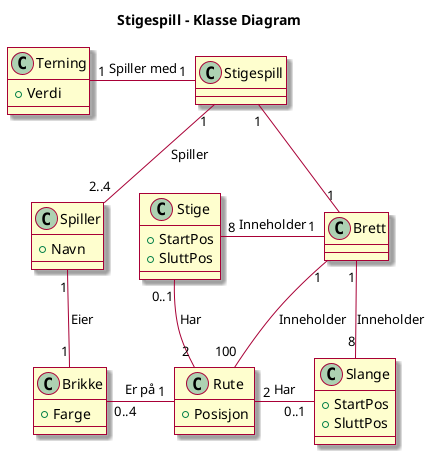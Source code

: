 @startuml Klassediagram

skin rose

title Stigespill - Klasse Diagram

class Stigespill{}
class Brett{}
class Rute{
	+Posisjon
}
class Slange{
	+StartPos
	+SluttPos
}
class Stige{
	+StartPos
	+SluttPos
}
class Spiller{
	+Navn
}
class Brikke{
	+Farge
}
class Terning{
	+Verdi
}

Brett "1" -down- "100" Rute: Inneholder
Brett "1" -right- "8" Slange: Inneholder
Brett "1" -left- "8" Stige: Inneholder
Rute "2" -right- "0..1" Slange: Har
Rute "2" -left- "0..1" Stige: Har
Stigespill "1" -down- "2..4" Spiller: Spiller
Stigespill "1" -down- "1" Brett
Stigespill "1" -left- "1" Terning: Spiller med
Spiller "1" -down- "1" Brikke: Eier
Brikke "0..4" -right- "1" Rute: Er på

@enduml